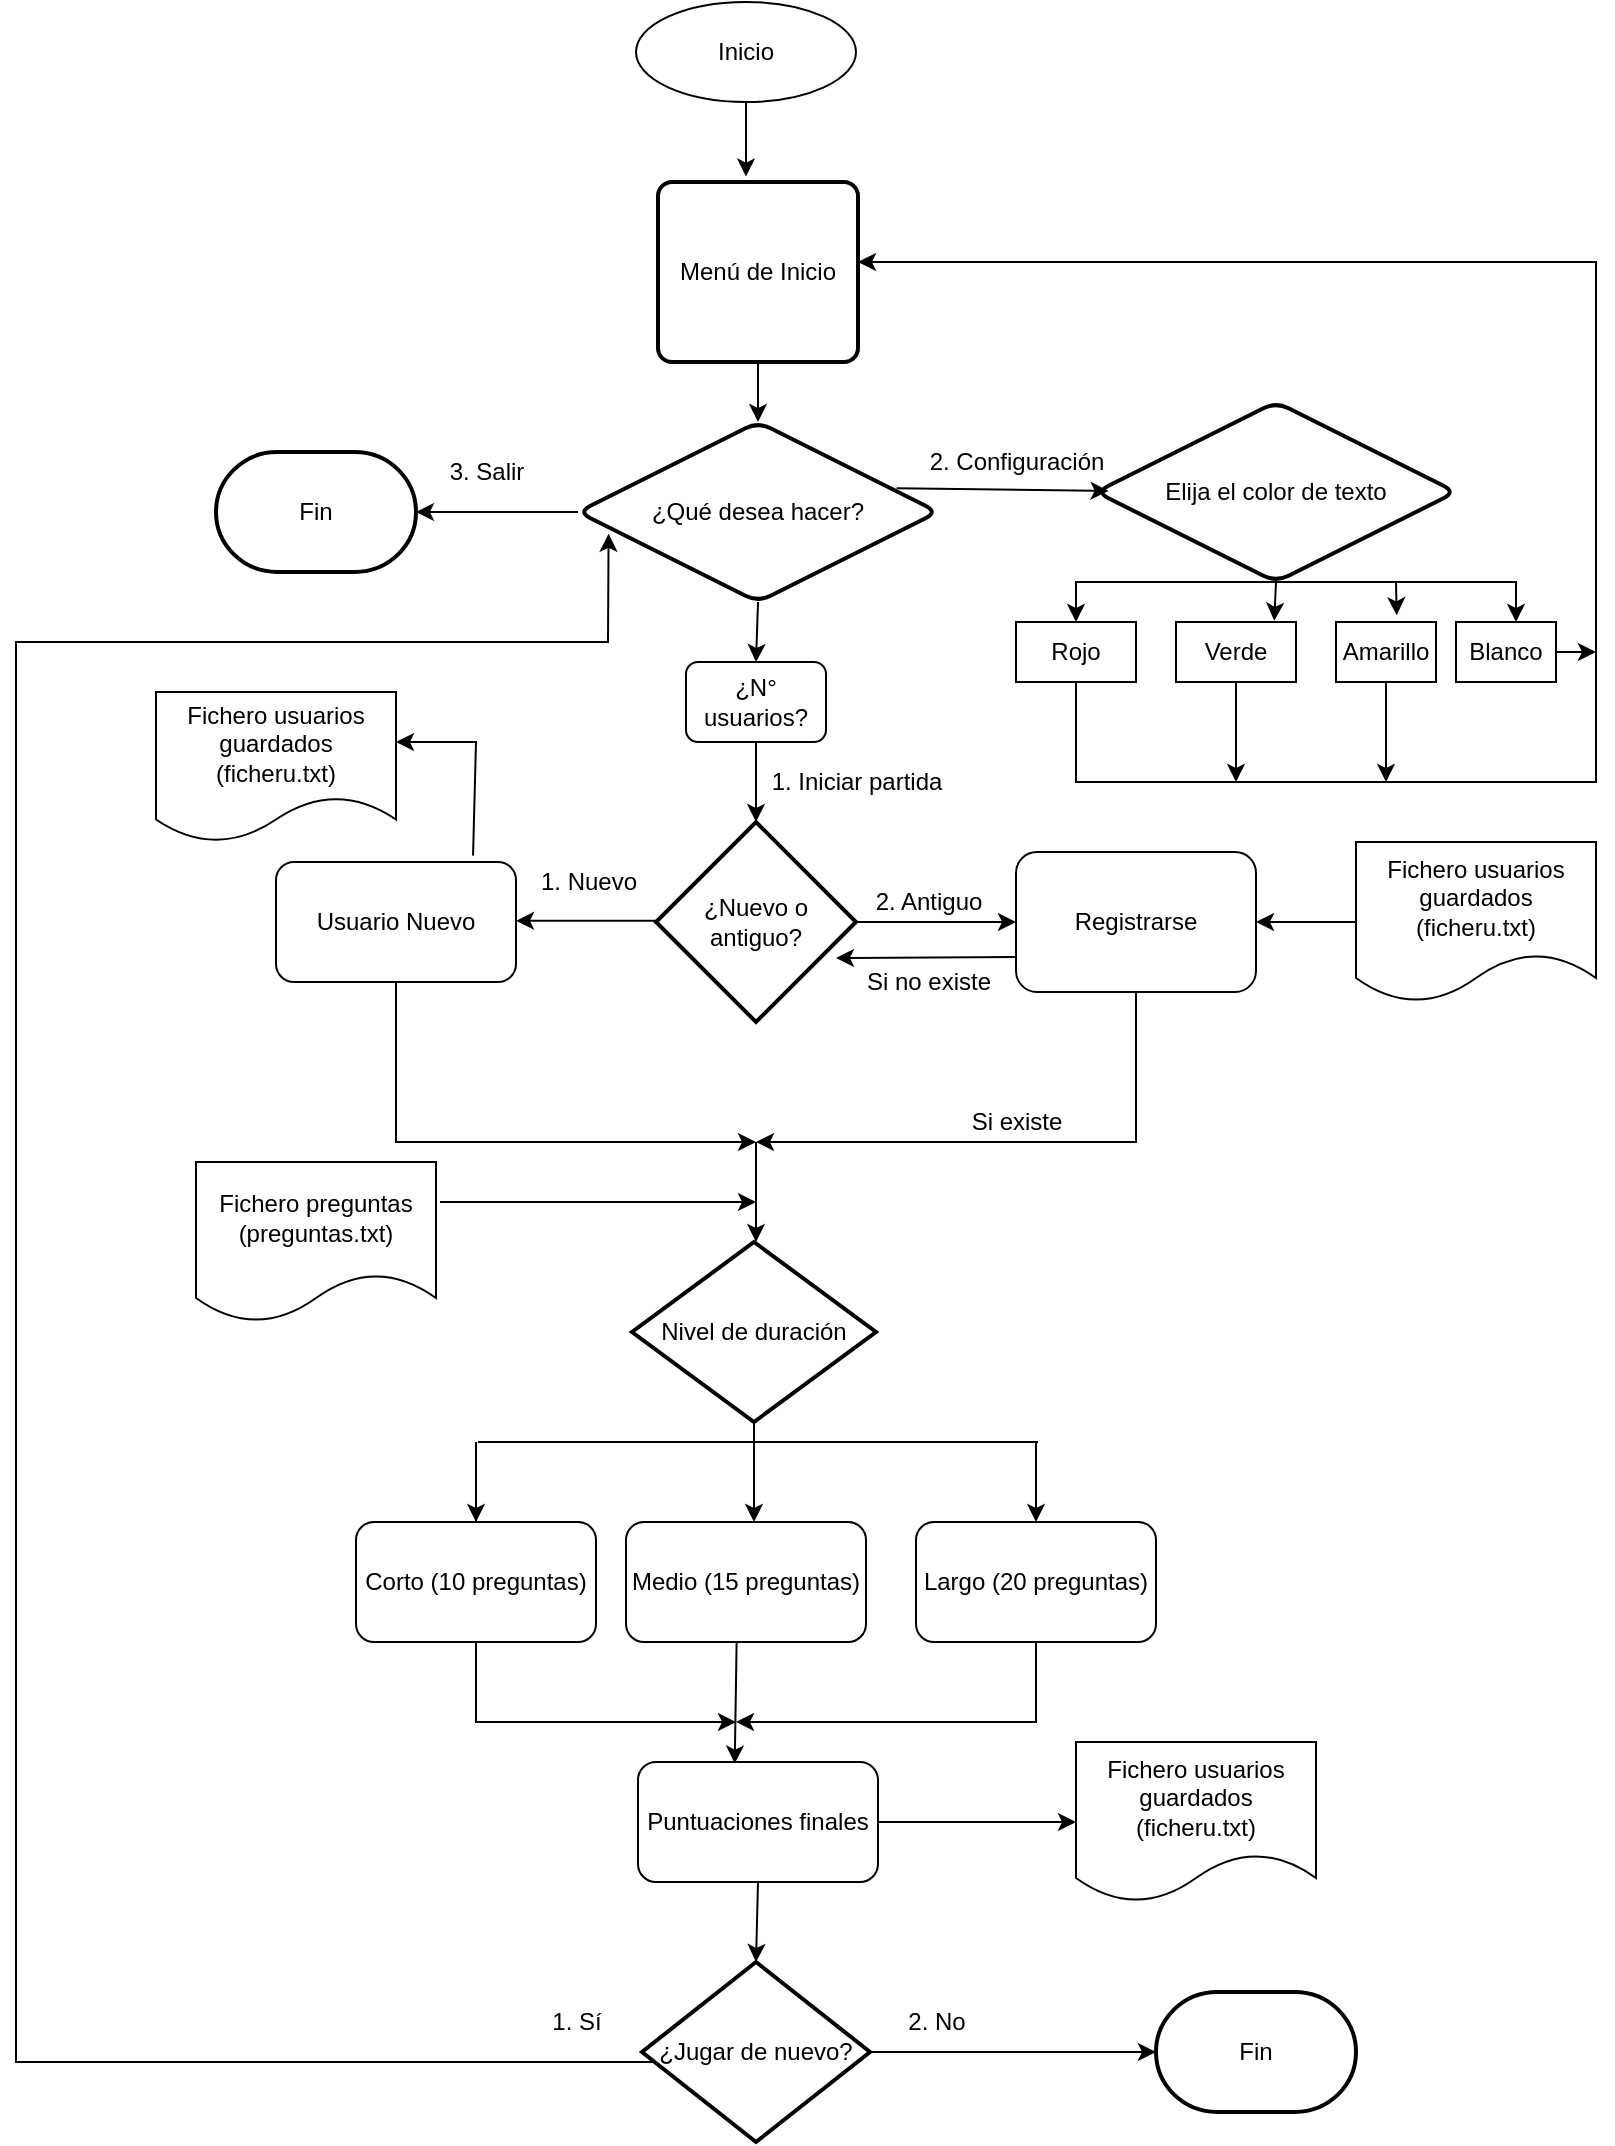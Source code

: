 <mxfile version="17.2.4" type="device"><diagram id="XzrVIxnB-AJnAzBeEJ4K" name="Page-1"><mxGraphModel dx="1221" dy="754" grid="1" gridSize="10" guides="1" tooltips="1" connect="1" arrows="1" fold="1" page="1" pageScale="1" pageWidth="827" pageHeight="1169" math="0" shadow="0"><root><mxCell id="0"/><mxCell id="1" parent="0"/><mxCell id="CpRiVVmM3pFQhZcfz3Wx-4" value="" style="edgeStyle=orthogonalEdgeStyle;rounded=0;orthogonalLoop=1;jettySize=auto;html=1;entryX=0.44;entryY=-0.03;entryDx=0;entryDy=0;entryPerimeter=0;" parent="1" source="CpRiVVmM3pFQhZcfz3Wx-1" edge="1" target="CpRiVVmM3pFQhZcfz3Wx-8"><mxGeometry relative="1" as="geometry"><mxPoint x="400" y="150" as="targetPoint"/></mxGeometry></mxCell><mxCell id="CpRiVVmM3pFQhZcfz3Wx-1" value="Inicio" style="ellipse;whiteSpace=wrap;html=1;" parent="1" vertex="1"><mxGeometry x="340" y="10" width="110" height="50" as="geometry"/></mxCell><mxCell id="CpRiVVmM3pFQhZcfz3Wx-10" value="" style="edgeStyle=orthogonalEdgeStyle;rounded=0;orthogonalLoop=1;jettySize=auto;html=1;entryX=0.5;entryY=0;entryDx=0;entryDy=0;" parent="1" source="CpRiVVmM3pFQhZcfz3Wx-8" edge="1" target="CpRiVVmM3pFQhZcfz3Wx-9"><mxGeometry relative="1" as="geometry"><mxPoint x="400" y="330" as="targetPoint"/></mxGeometry></mxCell><mxCell id="CpRiVVmM3pFQhZcfz3Wx-8" value="Menú de Inicio" style="rounded=1;whiteSpace=wrap;html=1;absoluteArcSize=1;arcSize=14;strokeWidth=2;" parent="1" vertex="1"><mxGeometry x="351" y="100" width="100" height="90" as="geometry"/></mxCell><mxCell id="CpRiVVmM3pFQhZcfz3Wx-12" value="" style="edgeStyle=orthogonalEdgeStyle;rounded=0;orthogonalLoop=1;jettySize=auto;html=1;" parent="1" source="CpRiVVmM3pFQhZcfz3Wx-9" target="-bIkbBHFhjVgxmFDS7On-24" edge="1"><mxGeometry relative="1" as="geometry"><mxPoint x="260" y="375" as="targetPoint"/></mxGeometry></mxCell><mxCell id="CpRiVVmM3pFQhZcfz3Wx-9" value="¿Qué desea hacer?" style="rhombus;whiteSpace=wrap;html=1;rounded=1;arcSize=14;strokeWidth=2;" parent="1" vertex="1"><mxGeometry x="311" y="220" width="180" height="90" as="geometry"/></mxCell><mxCell id="CpRiVVmM3pFQhZcfz3Wx-13" value="3. Salir" style="text;html=1;align=center;verticalAlign=middle;resizable=0;points=[];autosize=1;strokeColor=none;fillColor=none;" parent="1" vertex="1"><mxGeometry x="240" y="235" width="50" height="20" as="geometry"/></mxCell><mxCell id="CpRiVVmM3pFQhZcfz3Wx-15" value="Elija el color de texto" style="rhombus;whiteSpace=wrap;html=1;rounded=1;arcSize=14;strokeWidth=2;" parent="1" vertex="1"><mxGeometry x="570" y="210" width="180" height="90" as="geometry"/></mxCell><mxCell id="CpRiVVmM3pFQhZcfz3Wx-17" value="2. Configuración" style="text;html=1;align=center;verticalAlign=middle;resizable=0;points=[];autosize=1;strokeColor=none;fillColor=none;" parent="1" vertex="1"><mxGeometry x="480" y="230" width="100" height="20" as="geometry"/></mxCell><mxCell id="CpRiVVmM3pFQhZcfz3Wx-18" value="1. Iniciar partida" style="text;html=1;align=center;verticalAlign=middle;resizable=0;points=[];autosize=1;strokeColor=none;fillColor=none;" parent="1" vertex="1"><mxGeometry x="400" y="390" width="100" height="20" as="geometry"/></mxCell><mxCell id="mqTiohihpRQG4UVWW5e9-12" value="Corto (10 preguntas)" style="rounded=1;whiteSpace=wrap;html=1;" parent="1" vertex="1"><mxGeometry x="200" y="770" width="120" height="60" as="geometry"/></mxCell><mxCell id="mqTiohihpRQG4UVWW5e9-13" value="Medio (15 preguntas)" style="rounded=1;whiteSpace=wrap;html=1;" parent="1" vertex="1"><mxGeometry x="335" y="770" width="120" height="60" as="geometry"/></mxCell><mxCell id="mqTiohihpRQG4UVWW5e9-14" value="Largo (20 preguntas)" style="rounded=1;whiteSpace=wrap;html=1;" parent="1" vertex="1"><mxGeometry x="480" y="770" width="120" height="60" as="geometry"/></mxCell><mxCell id="mqTiohihpRQG4UVWW5e9-15" value="" style="endArrow=none;html=1;rounded=0;" parent="1" edge="1"><mxGeometry width="50" height="50" relative="1" as="geometry"><mxPoint x="261" y="730" as="sourcePoint"/><mxPoint x="541" y="730" as="targetPoint"/><Array as="points"><mxPoint x="401" y="730"/></Array></mxGeometry></mxCell><mxCell id="mqTiohihpRQG4UVWW5e9-16" value="" style="endArrow=classic;html=1;rounded=0;entryX=0.5;entryY=0;entryDx=0;entryDy=0;" parent="1" target="mqTiohihpRQG4UVWW5e9-12" edge="1"><mxGeometry width="50" height="50" relative="1" as="geometry"><mxPoint x="260" y="770" as="sourcePoint"/><mxPoint x="310" y="710" as="targetPoint"/><Array as="points"><mxPoint x="260" y="730"/></Array></mxGeometry></mxCell><mxCell id="mqTiohihpRQG4UVWW5e9-17" value="" style="endArrow=classic;html=1;rounded=0;entryX=0.5;entryY=0;entryDx=0;entryDy=0;" parent="1" target="mqTiohihpRQG4UVWW5e9-14" edge="1"><mxGeometry width="50" height="50" relative="1" as="geometry"><mxPoint x="540" y="730" as="sourcePoint"/><mxPoint x="590" y="710" as="targetPoint"/></mxGeometry></mxCell><mxCell id="RSVgHLpmcgQrYcZrzs5I-1" value="Registrarse" style="rounded=1;whiteSpace=wrap;html=1;" parent="1" vertex="1"><mxGeometry x="530" y="435" width="120" height="70" as="geometry"/></mxCell><mxCell id="RSVgHLpmcgQrYcZrzs5I-2" style="edgeStyle=orthogonalEdgeStyle;rounded=0;orthogonalLoop=1;jettySize=auto;html=1;exitX=0.5;exitY=1;exitDx=0;exitDy=0;" parent="1" edge="1"><mxGeometry relative="1" as="geometry"><mxPoint x="320" y="640" as="sourcePoint"/><mxPoint x="320" y="640" as="targetPoint"/></mxGeometry></mxCell><mxCell id="RSVgHLpmcgQrYcZrzs5I-7" value="" style="endArrow=classic;html=1;rounded=0;entryX=1;entryY=0.5;entryDx=0;entryDy=0;exitX=0;exitY=0.5;exitDx=0;exitDy=0;" parent="1" source="-bIkbBHFhjVgxmFDS7On-1" target="RSVgHLpmcgQrYcZrzs5I-1" edge="1"><mxGeometry width="50" height="50" relative="1" as="geometry"><mxPoint x="760" y="510" as="sourcePoint"/><mxPoint x="670" y="560" as="targetPoint"/><Array as="points"/></mxGeometry></mxCell><mxCell id="RSVgHLpmcgQrYcZrzs5I-9" value="Si existe" style="text;html=1;align=center;verticalAlign=middle;resizable=0;points=[];autosize=1;strokeColor=none;fillColor=none;" parent="1" vertex="1"><mxGeometry x="500" y="560" width="60" height="20" as="geometry"/></mxCell><mxCell id="RSVgHLpmcgQrYcZrzs5I-11" value="Si no existe" style="text;html=1;align=center;verticalAlign=middle;resizable=0;points=[];autosize=1;strokeColor=none;fillColor=none;" parent="1" vertex="1"><mxGeometry x="446" y="490" width="80" height="20" as="geometry"/></mxCell><mxCell id="RSVgHLpmcgQrYcZrzs5I-13" value="" style="endArrow=classic;html=1;rounded=0;exitX=0.5;exitY=1;exitDx=0;exitDy=0;entryX=0.5;entryY=0;entryDx=0;entryDy=0;" parent="1" source="CpRiVVmM3pFQhZcfz3Wx-9" edge="1" target="RSVgHLpmcgQrYcZrzs5I-14"><mxGeometry width="50" height="50" relative="1" as="geometry"><mxPoint x="390" y="500" as="sourcePoint"/><mxPoint x="400" y="450" as="targetPoint"/></mxGeometry></mxCell><mxCell id="RSVgHLpmcgQrYcZrzs5I-14" value="¿N° usuarios?" style="rounded=1;whiteSpace=wrap;html=1;" parent="1" vertex="1"><mxGeometry x="365" y="340" width="70" height="40" as="geometry"/></mxCell><mxCell id="RSVgHLpmcgQrYcZrzs5I-16" value="" style="endArrow=classic;html=1;rounded=0;exitX=0.5;exitY=1;exitDx=0;exitDy=0;entryX=0.5;entryY=0;entryDx=0;entryDy=0;entryPerimeter=0;" parent="1" source="RSVgHLpmcgQrYcZrzs5I-14" edge="1" target="-bIkbBHFhjVgxmFDS7On-6"><mxGeometry width="50" height="50" relative="1" as="geometry"><mxPoint x="390" y="500" as="sourcePoint"/><mxPoint x="190" y="420" as="targetPoint"/><Array as="points"/></mxGeometry></mxCell><mxCell id="RSVgHLpmcgQrYcZrzs5I-19" value="" style="endArrow=classic;html=1;rounded=0;exitX=1;exitY=0.5;exitDx=0;exitDy=0;exitPerimeter=0;entryX=0;entryY=0.5;entryDx=0;entryDy=0;" parent="1" source="-bIkbBHFhjVgxmFDS7On-6" target="RSVgHLpmcgQrYcZrzs5I-1" edge="1"><mxGeometry width="50" height="50" relative="1" as="geometry"><mxPoint x="435" y="490" as="sourcePoint"/><mxPoint x="530" y="490" as="targetPoint"/><Array as="points"><mxPoint x="480" y="470"/></Array></mxGeometry></mxCell><mxCell id="RSVgHLpmcgQrYcZrzs5I-21" value="2. Antiguo" style="text;html=1;align=center;verticalAlign=middle;resizable=0;points=[];autosize=1;strokeColor=none;fillColor=none;" parent="1" vertex="1"><mxGeometry x="451" y="450" width="70" height="20" as="geometry"/></mxCell><mxCell id="RSVgHLpmcgQrYcZrzs5I-22" value="" style="endArrow=classic;html=1;rounded=0;startArrow=none;entryX=1;entryY=0.5;entryDx=0;entryDy=0;" parent="1" edge="1"><mxGeometry width="50" height="50" relative="1" as="geometry"><mxPoint x="350" y="469.41" as="sourcePoint"/><mxPoint x="280" y="469.41" as="targetPoint"/></mxGeometry></mxCell><mxCell id="RSVgHLpmcgQrYcZrzs5I-25" value="" style="endArrow=classic;html=1;rounded=0;exitX=0.5;exitY=1;exitDx=0;exitDy=0;" parent="1" source="RSVgHLpmcgQrYcZrzs5I-1" edge="1"><mxGeometry width="50" height="50" relative="1" as="geometry"><mxPoint x="450" y="630" as="sourcePoint"/><mxPoint x="400" y="580" as="targetPoint"/><Array as="points"><mxPoint x="590" y="580"/></Array></mxGeometry></mxCell><mxCell id="RSVgHLpmcgQrYcZrzs5I-26" value="" style="endArrow=classic;html=1;rounded=0;exitX=0.5;exitY=1;exitDx=0;exitDy=0;" parent="1" source="-bIkbBHFhjVgxmFDS7On-26" edge="1"><mxGeometry width="50" height="50" relative="1" as="geometry"><mxPoint x="220" y="590" as="sourcePoint"/><mxPoint x="400" y="580" as="targetPoint"/><Array as="points"><mxPoint x="220" y="580"/><mxPoint x="300" y="580"/></Array></mxGeometry></mxCell><mxCell id="RSVgHLpmcgQrYcZrzs5I-28" value="" style="endArrow=classic;html=1;rounded=0;exitX=0.5;exitY=1;exitDx=0;exitDy=0;" parent="1" source="mqTiohihpRQG4UVWW5e9-12" edge="1"><mxGeometry width="50" height="50" relative="1" as="geometry"><mxPoint x="450" y="730" as="sourcePoint"/><mxPoint x="390" y="870" as="targetPoint"/><Array as="points"><mxPoint x="260" y="870"/></Array></mxGeometry></mxCell><mxCell id="RSVgHLpmcgQrYcZrzs5I-29" value="" style="endArrow=classic;html=1;rounded=0;exitX=0.5;exitY=1;exitDx=0;exitDy=0;" parent="1" source="mqTiohihpRQG4UVWW5e9-14" edge="1"><mxGeometry width="50" height="50" relative="1" as="geometry"><mxPoint x="450" y="730" as="sourcePoint"/><mxPoint x="390" y="870" as="targetPoint"/><Array as="points"><mxPoint x="540" y="870"/></Array></mxGeometry></mxCell><mxCell id="RSVgHLpmcgQrYcZrzs5I-30" value="Puntuaciones finales" style="rounded=1;whiteSpace=wrap;html=1;" parent="1" vertex="1"><mxGeometry x="341" y="890" width="120" height="60" as="geometry"/></mxCell><mxCell id="RSVgHLpmcgQrYcZrzs5I-31" value="" style="endArrow=classic;html=1;rounded=0;exitX=1;exitY=0.5;exitDx=0;exitDy=0;entryX=0;entryY=0.5;entryDx=0;entryDy=0;" parent="1" source="RSVgHLpmcgQrYcZrzs5I-30" edge="1" target="-bIkbBHFhjVgxmFDS7On-13"><mxGeometry width="50" height="50" relative="1" as="geometry"><mxPoint x="450" y="730" as="sourcePoint"/><mxPoint x="580" y="960" as="targetPoint"/></mxGeometry></mxCell><mxCell id="RSVgHLpmcgQrYcZrzs5I-34" value="" style="endArrow=classic;html=1;rounded=0;" parent="1" edge="1"><mxGeometry width="50" height="50" relative="1" as="geometry"><mxPoint x="242" y="610" as="sourcePoint"/><mxPoint x="400" y="610" as="targetPoint"/><Array as="points"><mxPoint x="312" y="610"/></Array></mxGeometry></mxCell><mxCell id="RSVgHLpmcgQrYcZrzs5I-35" value="" style="endArrow=classic;html=1;rounded=0;exitX=0.5;exitY=1;exitDx=0;exitDy=0;entryX=0.5;entryY=0;entryDx=0;entryDy=0;entryPerimeter=0;" parent="1" source="RSVgHLpmcgQrYcZrzs5I-30" edge="1" target="-bIkbBHFhjVgxmFDS7On-17"><mxGeometry width="50" height="50" relative="1" as="geometry"><mxPoint x="450" y="910" as="sourcePoint"/><mxPoint x="400" y="1030" as="targetPoint"/></mxGeometry></mxCell><mxCell id="RSVgHLpmcgQrYcZrzs5I-37" value="" style="endArrow=classic;html=1;rounded=0;entryX=0;entryY=0.5;entryDx=0;entryDy=0;exitX=1;exitY=0.5;exitDx=0;exitDy=0;exitPerimeter=0;entryPerimeter=0;" parent="1" source="-bIkbBHFhjVgxmFDS7On-17" edge="1" target="-bIkbBHFhjVgxmFDS7On-23"><mxGeometry width="50" height="50" relative="1" as="geometry"><mxPoint x="460" y="1080" as="sourcePoint"/><mxPoint x="540" y="1075" as="targetPoint"/><Array as="points"/></mxGeometry></mxCell><mxCell id="RSVgHLpmcgQrYcZrzs5I-41" value="" style="endArrow=classic;html=1;rounded=0;entryX=0.085;entryY=0.621;entryDx=0;entryDy=0;entryPerimeter=0;exitX=0.061;exitY=0.556;exitDx=0;exitDy=0;exitPerimeter=0;" parent="1" source="-bIkbBHFhjVgxmFDS7On-17" edge="1" target="CpRiVVmM3pFQhZcfz3Wx-9"><mxGeometry width="50" height="50" relative="1" as="geometry"><mxPoint x="340" y="1040" as="sourcePoint"/><mxPoint x="330" y="330" as="targetPoint"/><Array as="points"><mxPoint x="30" y="1040"/><mxPoint x="30" y="330"/><mxPoint x="326" y="330"/></Array></mxGeometry></mxCell><mxCell id="-bIkbBHFhjVgxmFDS7On-1" value="&lt;span&gt;Fichero usuarios guardados&lt;/span&gt;&lt;br&gt;&lt;span&gt;(ficheru.txt)&lt;/span&gt;" style="shape=document;whiteSpace=wrap;html=1;boundedLbl=1;" vertex="1" parent="1"><mxGeometry x="700" y="430" width="120" height="80" as="geometry"/></mxCell><mxCell id="-bIkbBHFhjVgxmFDS7On-2" value="&lt;span&gt;Fichero preguntas (preguntas.txt)&lt;/span&gt;" style="shape=document;whiteSpace=wrap;html=1;boundedLbl=1;" vertex="1" parent="1"><mxGeometry x="120" y="590" width="120" height="80" as="geometry"/></mxCell><mxCell id="-bIkbBHFhjVgxmFDS7On-6" value="¿Nuevo o antiguo?" style="strokeWidth=2;html=1;shape=mxgraph.flowchart.decision;whiteSpace=wrap;rounded=1;shadow=0;sketch=0;" vertex="1" parent="1"><mxGeometry x="350" y="420" width="100" height="100" as="geometry"/></mxCell><mxCell id="RSVgHLpmcgQrYcZrzs5I-23" value="1. Nuevo" style="text;html=1;align=center;verticalAlign=middle;resizable=0;points=[];autosize=1;strokeColor=none;fillColor=none;" parent="1" vertex="1"><mxGeometry x="286" y="440" width="60" height="20" as="geometry"/></mxCell><mxCell id="-bIkbBHFhjVgxmFDS7On-9" value="" style="endArrow=classic;html=1;rounded=0;exitX=0;exitY=0.75;exitDx=0;exitDy=0;" edge="1" parent="1" source="RSVgHLpmcgQrYcZrzs5I-1"><mxGeometry width="50" height="50" relative="1" as="geometry"><mxPoint x="533" y="480" as="sourcePoint"/><mxPoint x="440" y="488" as="targetPoint"/></mxGeometry></mxCell><mxCell id="-bIkbBHFhjVgxmFDS7On-10" value="" style="endArrow=classic;html=1;rounded=0;" edge="1" parent="1"><mxGeometry width="50" height="50" relative="1" as="geometry"><mxPoint x="400" y="580" as="sourcePoint"/><mxPoint x="400" y="630" as="targetPoint"/></mxGeometry></mxCell><mxCell id="-bIkbBHFhjVgxmFDS7On-13" value="&lt;span&gt;Fichero usuarios guardados&lt;/span&gt;&lt;br&gt;&lt;span&gt;(ficheru.txt)&lt;/span&gt;" style="shape=document;whiteSpace=wrap;html=1;boundedLbl=1;" vertex="1" parent="1"><mxGeometry x="560" y="880" width="120" height="80" as="geometry"/></mxCell><mxCell id="-bIkbBHFhjVgxmFDS7On-14" value="Nivel de duración" style="strokeWidth=2;html=1;shape=mxgraph.flowchart.decision;whiteSpace=wrap;rounded=1;shadow=0;sketch=0;" vertex="1" parent="1"><mxGeometry x="338" y="630" width="122" height="90" as="geometry"/></mxCell><mxCell id="-bIkbBHFhjVgxmFDS7On-17" value="¿Jugar de nuevo?" style="strokeWidth=2;html=1;shape=mxgraph.flowchart.decision;whiteSpace=wrap;rounded=1;shadow=0;sketch=0;" vertex="1" parent="1"><mxGeometry x="343" y="990" width="114" height="90" as="geometry"/></mxCell><mxCell id="-bIkbBHFhjVgxmFDS7On-21" value="1. Sí" style="text;html=1;align=center;verticalAlign=middle;resizable=0;points=[];autosize=1;strokeColor=none;fillColor=none;" vertex="1" parent="1"><mxGeometry x="290" y="1010" width="40" height="20" as="geometry"/></mxCell><mxCell id="-bIkbBHFhjVgxmFDS7On-22" value="2. No" style="text;html=1;align=center;verticalAlign=middle;resizable=0;points=[];autosize=1;strokeColor=none;fillColor=none;" vertex="1" parent="1"><mxGeometry x="470" y="1010" width="40" height="20" as="geometry"/></mxCell><mxCell id="-bIkbBHFhjVgxmFDS7On-23" value="Fin" style="strokeWidth=2;html=1;shape=mxgraph.flowchart.terminator;whiteSpace=wrap;rounded=1;shadow=0;sketch=0;" vertex="1" parent="1"><mxGeometry x="600" y="1005" width="100" height="60" as="geometry"/></mxCell><mxCell id="-bIkbBHFhjVgxmFDS7On-24" value="Fin" style="strokeWidth=2;html=1;shape=mxgraph.flowchart.terminator;whiteSpace=wrap;rounded=1;shadow=0;sketch=0;" vertex="1" parent="1"><mxGeometry x="130" y="235" width="100" height="60" as="geometry"/></mxCell><mxCell id="-bIkbBHFhjVgxmFDS7On-26" value="Usuario Nuevo" style="rounded=1;whiteSpace=wrap;html=1;" vertex="1" parent="1"><mxGeometry x="160" y="440" width="120" height="60" as="geometry"/></mxCell><mxCell id="-bIkbBHFhjVgxmFDS7On-27" value="" style="endArrow=classic;html=1;rounded=0;entryX=0.035;entryY=0.494;entryDx=0;entryDy=0;exitX=0.885;exitY=0.368;exitDx=0;exitDy=0;exitPerimeter=0;entryPerimeter=0;" edge="1" parent="1" source="CpRiVVmM3pFQhZcfz3Wx-9" target="CpRiVVmM3pFQhZcfz3Wx-15"><mxGeometry width="50" height="50" relative="1" as="geometry"><mxPoint x="480" y="265" as="sourcePoint"/><mxPoint x="430" y="210" as="targetPoint"/></mxGeometry></mxCell><mxCell id="-bIkbBHFhjVgxmFDS7On-40" style="edgeStyle=orthogonalEdgeStyle;rounded=0;orthogonalLoop=1;jettySize=auto;html=1;exitX=1;exitY=0.5;exitDx=0;exitDy=0;" edge="1" parent="1" source="-bIkbBHFhjVgxmFDS7On-29"><mxGeometry relative="1" as="geometry"><mxPoint x="820" y="335" as="targetPoint"/></mxGeometry></mxCell><mxCell id="-bIkbBHFhjVgxmFDS7On-29" value="Blanco" style="rounded=0;whiteSpace=wrap;html=1;shadow=0;sketch=0;" vertex="1" parent="1"><mxGeometry x="750" y="320" width="50" height="30" as="geometry"/></mxCell><mxCell id="-bIkbBHFhjVgxmFDS7On-37" value="" style="edgeStyle=orthogonalEdgeStyle;rounded=0;orthogonalLoop=1;jettySize=auto;html=1;" edge="1" parent="1" source="-bIkbBHFhjVgxmFDS7On-30"><mxGeometry relative="1" as="geometry"><mxPoint x="640" y="400" as="targetPoint"/></mxGeometry></mxCell><mxCell id="-bIkbBHFhjVgxmFDS7On-30" value="Verde" style="rounded=0;whiteSpace=wrap;html=1;shadow=0;sketch=0;" vertex="1" parent="1"><mxGeometry x="610" y="320" width="60" height="30" as="geometry"/></mxCell><mxCell id="-bIkbBHFhjVgxmFDS7On-39" value="" style="edgeStyle=orthogonalEdgeStyle;rounded=0;orthogonalLoop=1;jettySize=auto;html=1;" edge="1" parent="1" source="-bIkbBHFhjVgxmFDS7On-31"><mxGeometry relative="1" as="geometry"><mxPoint x="715" y="400" as="targetPoint"/></mxGeometry></mxCell><mxCell id="-bIkbBHFhjVgxmFDS7On-31" value="Amarillo" style="rounded=0;whiteSpace=wrap;html=1;shadow=0;sketch=0;" vertex="1" parent="1"><mxGeometry x="690" y="320" width="50" height="30" as="geometry"/></mxCell><mxCell id="-bIkbBHFhjVgxmFDS7On-35" value="" style="edgeStyle=orthogonalEdgeStyle;rounded=0;orthogonalLoop=1;jettySize=auto;html=1;exitX=0.5;exitY=1;exitDx=0;exitDy=0;" edge="1" parent="1" source="-bIkbBHFhjVgxmFDS7On-32"><mxGeometry relative="1" as="geometry"><mxPoint x="451" y="140" as="targetPoint"/><Array as="points"><mxPoint x="560" y="400"/><mxPoint x="820" y="400"/><mxPoint x="820" y="140"/><mxPoint x="451" y="140"/></Array></mxGeometry></mxCell><mxCell id="-bIkbBHFhjVgxmFDS7On-32" value="Rojo" style="rounded=0;whiteSpace=wrap;html=1;shadow=0;sketch=0;" vertex="1" parent="1"><mxGeometry x="530" y="320" width="60" height="30" as="geometry"/></mxCell><mxCell id="-bIkbBHFhjVgxmFDS7On-41" value="" style="endArrow=classic;html=1;rounded=0;entryX=0.819;entryY=-0.021;entryDx=0;entryDy=0;entryPerimeter=0;exitX=0.5;exitY=1;exitDx=0;exitDy=0;" edge="1" parent="1" source="CpRiVVmM3pFQhZcfz3Wx-15" target="-bIkbBHFhjVgxmFDS7On-30"><mxGeometry width="50" height="50" relative="1" as="geometry"><mxPoint x="660" y="310" as="sourcePoint"/><mxPoint x="700" y="270" as="targetPoint"/></mxGeometry></mxCell><mxCell id="-bIkbBHFhjVgxmFDS7On-42" value="" style="endArrow=classic;html=1;rounded=0;entryX=0.6;entryY=0;entryDx=0;entryDy=0;entryPerimeter=0;" edge="1" parent="1" target="-bIkbBHFhjVgxmFDS7On-29"><mxGeometry width="50" height="50" relative="1" as="geometry"><mxPoint x="660" y="300" as="sourcePoint"/><mxPoint x="780" y="300" as="targetPoint"/><Array as="points"><mxPoint x="780" y="300"/></Array></mxGeometry></mxCell><mxCell id="-bIkbBHFhjVgxmFDS7On-43" value="" style="endArrow=classic;html=1;rounded=0;entryX=0.607;entryY=-0.112;entryDx=0;entryDy=0;entryPerimeter=0;" edge="1" parent="1" target="-bIkbBHFhjVgxmFDS7On-31"><mxGeometry width="50" height="50" relative="1" as="geometry"><mxPoint x="720" y="300" as="sourcePoint"/><mxPoint x="710" y="310" as="targetPoint"/></mxGeometry></mxCell><mxCell id="-bIkbBHFhjVgxmFDS7On-44" value="" style="endArrow=classic;html=1;rounded=0;entryX=0.5;entryY=0;entryDx=0;entryDy=0;" edge="1" parent="1" target="-bIkbBHFhjVgxmFDS7On-32"><mxGeometry width="50" height="50" relative="1" as="geometry"><mxPoint x="660" y="300" as="sourcePoint"/><mxPoint x="560" y="300" as="targetPoint"/><Array as="points"><mxPoint x="560" y="300"/></Array></mxGeometry></mxCell><mxCell id="-bIkbBHFhjVgxmFDS7On-46" value="" style="endArrow=classic;html=1;rounded=0;exitX=0.5;exitY=1;exitDx=0;exitDy=0;exitPerimeter=0;" edge="1" parent="1" source="-bIkbBHFhjVgxmFDS7On-14"><mxGeometry width="50" height="50" relative="1" as="geometry"><mxPoint x="520" y="650" as="sourcePoint"/><mxPoint x="399" y="770" as="targetPoint"/></mxGeometry></mxCell><mxCell id="-bIkbBHFhjVgxmFDS7On-47" value="" style="endArrow=classic;html=1;rounded=0;exitX=0.461;exitY=0.992;exitDx=0;exitDy=0;exitPerimeter=0;entryX=0.403;entryY=0.013;entryDx=0;entryDy=0;entryPerimeter=0;" edge="1" parent="1" source="mqTiohihpRQG4UVWW5e9-13" target="RSVgHLpmcgQrYcZrzs5I-30"><mxGeometry width="50" height="50" relative="1" as="geometry"><mxPoint x="520" y="880" as="sourcePoint"/><mxPoint x="395" y="890" as="targetPoint"/></mxGeometry></mxCell><mxCell id="-bIkbBHFhjVgxmFDS7On-49" value="&lt;span&gt;Fichero usuarios guardados&lt;/span&gt;&lt;br&gt;&lt;span&gt;(ficheru.txt)&lt;/span&gt;" style="shape=document;whiteSpace=wrap;html=1;boundedLbl=1;" vertex="1" parent="1"><mxGeometry x="100" y="355" width="120" height="75" as="geometry"/></mxCell><mxCell id="-bIkbBHFhjVgxmFDS7On-50" value="" style="endArrow=classic;html=1;rounded=0;exitX=0.821;exitY=-0.053;exitDx=0;exitDy=0;exitPerimeter=0;entryX=1;entryY=0.333;entryDx=0;entryDy=0;entryPerimeter=0;" edge="1" parent="1" source="-bIkbBHFhjVgxmFDS7On-26" target="-bIkbBHFhjVgxmFDS7On-49"><mxGeometry width="50" height="50" relative="1" as="geometry"><mxPoint x="520" y="410" as="sourcePoint"/><mxPoint x="230" y="380" as="targetPoint"/><Array as="points"><mxPoint x="260" y="380"/></Array></mxGeometry></mxCell></root></mxGraphModel></diagram></mxfile>